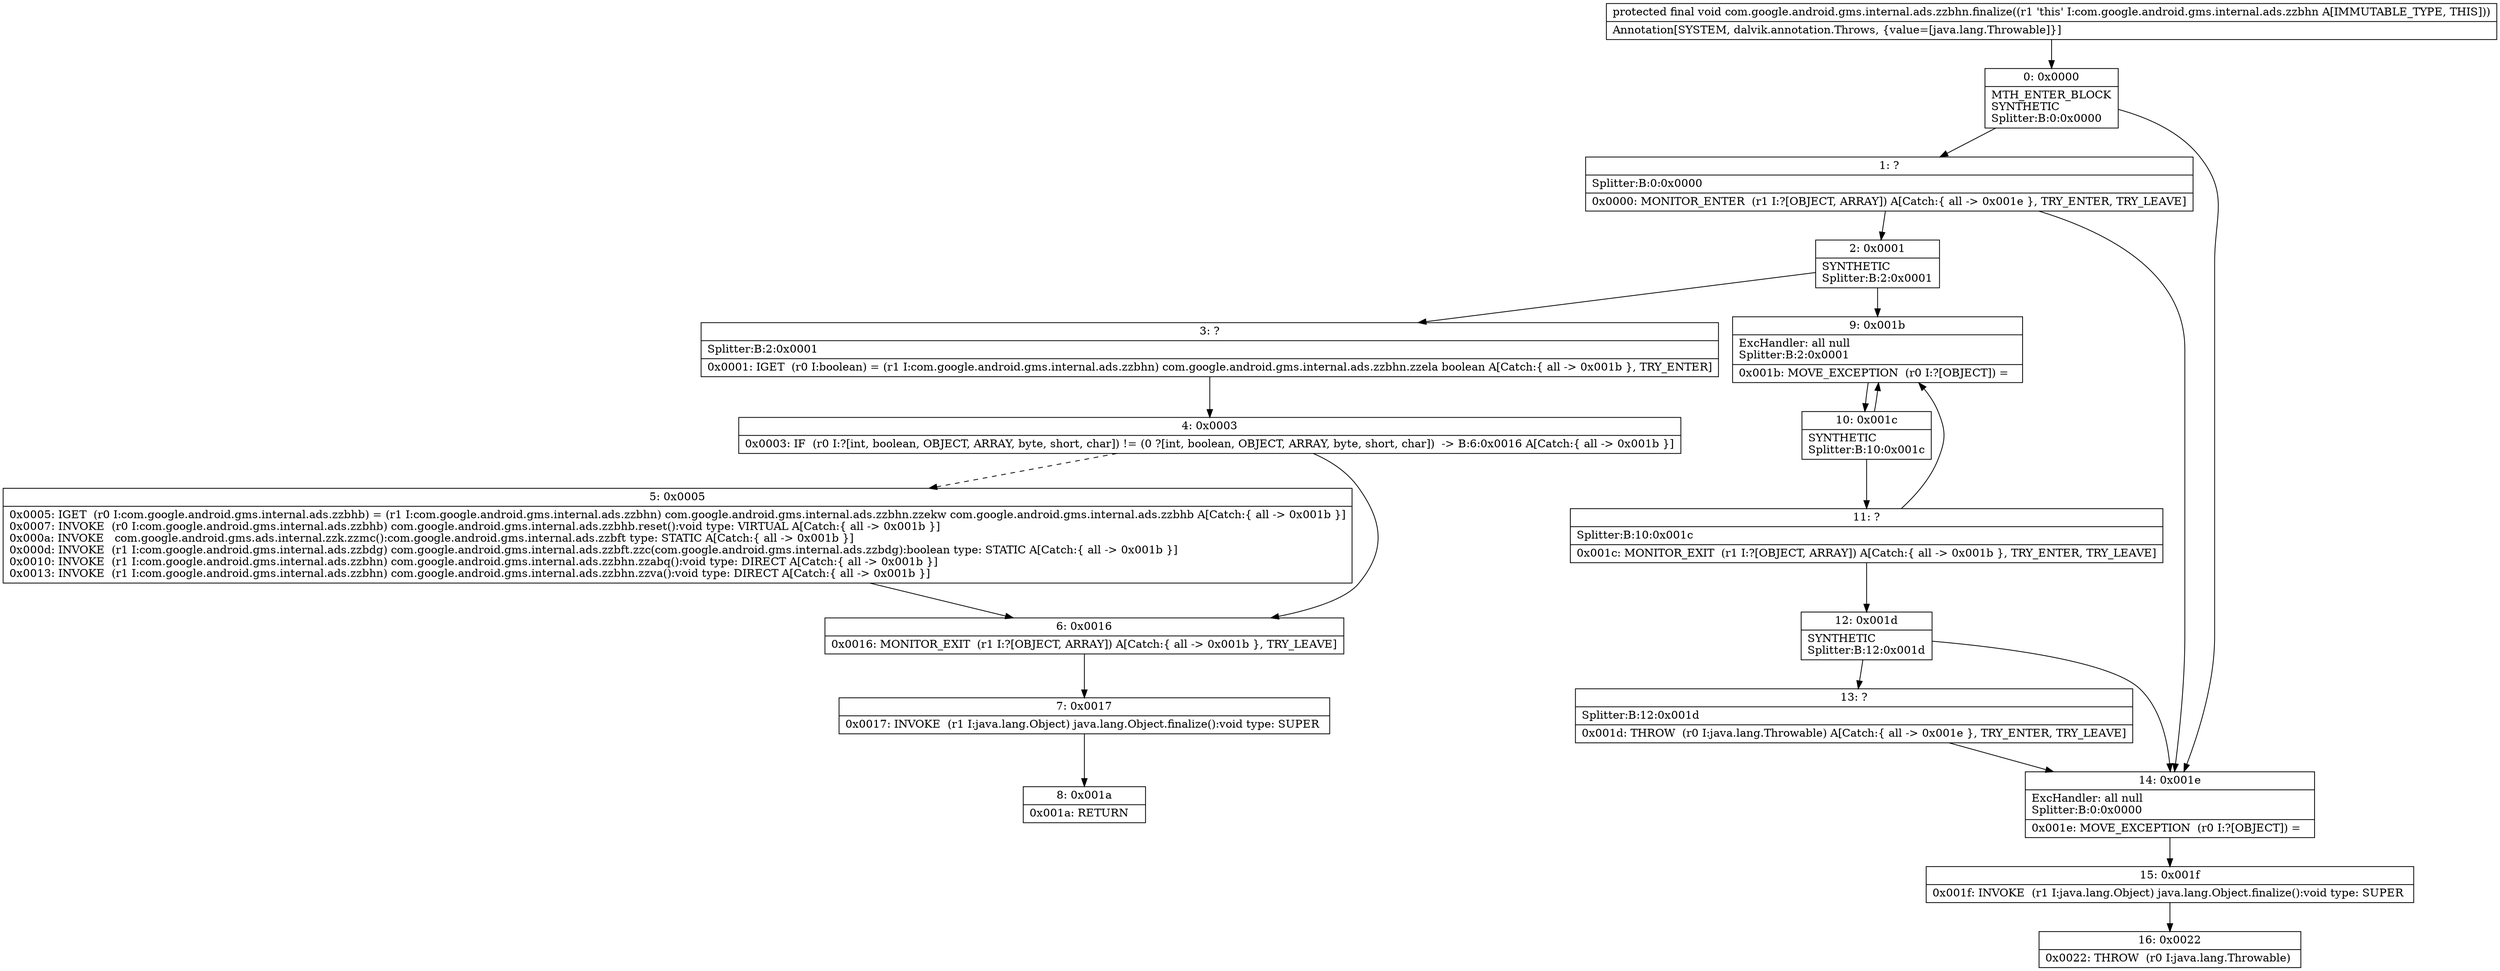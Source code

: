 digraph "CFG forcom.google.android.gms.internal.ads.zzbhn.finalize()V" {
Node_0 [shape=record,label="{0\:\ 0x0000|MTH_ENTER_BLOCK\lSYNTHETIC\lSplitter:B:0:0x0000\l}"];
Node_1 [shape=record,label="{1\:\ ?|Splitter:B:0:0x0000\l|0x0000: MONITOR_ENTER  (r1 I:?[OBJECT, ARRAY]) A[Catch:\{ all \-\> 0x001e \}, TRY_ENTER, TRY_LEAVE]\l}"];
Node_2 [shape=record,label="{2\:\ 0x0001|SYNTHETIC\lSplitter:B:2:0x0001\l}"];
Node_3 [shape=record,label="{3\:\ ?|Splitter:B:2:0x0001\l|0x0001: IGET  (r0 I:boolean) = (r1 I:com.google.android.gms.internal.ads.zzbhn) com.google.android.gms.internal.ads.zzbhn.zzela boolean A[Catch:\{ all \-\> 0x001b \}, TRY_ENTER]\l}"];
Node_4 [shape=record,label="{4\:\ 0x0003|0x0003: IF  (r0 I:?[int, boolean, OBJECT, ARRAY, byte, short, char]) != (0 ?[int, boolean, OBJECT, ARRAY, byte, short, char])  \-\> B:6:0x0016 A[Catch:\{ all \-\> 0x001b \}]\l}"];
Node_5 [shape=record,label="{5\:\ 0x0005|0x0005: IGET  (r0 I:com.google.android.gms.internal.ads.zzbhb) = (r1 I:com.google.android.gms.internal.ads.zzbhn) com.google.android.gms.internal.ads.zzbhn.zzekw com.google.android.gms.internal.ads.zzbhb A[Catch:\{ all \-\> 0x001b \}]\l0x0007: INVOKE  (r0 I:com.google.android.gms.internal.ads.zzbhb) com.google.android.gms.internal.ads.zzbhb.reset():void type: VIRTUAL A[Catch:\{ all \-\> 0x001b \}]\l0x000a: INVOKE   com.google.android.gms.ads.internal.zzk.zzmc():com.google.android.gms.internal.ads.zzbft type: STATIC A[Catch:\{ all \-\> 0x001b \}]\l0x000d: INVOKE  (r1 I:com.google.android.gms.internal.ads.zzbdg) com.google.android.gms.internal.ads.zzbft.zzc(com.google.android.gms.internal.ads.zzbdg):boolean type: STATIC A[Catch:\{ all \-\> 0x001b \}]\l0x0010: INVOKE  (r1 I:com.google.android.gms.internal.ads.zzbhn) com.google.android.gms.internal.ads.zzbhn.zzabq():void type: DIRECT A[Catch:\{ all \-\> 0x001b \}]\l0x0013: INVOKE  (r1 I:com.google.android.gms.internal.ads.zzbhn) com.google.android.gms.internal.ads.zzbhn.zzva():void type: DIRECT A[Catch:\{ all \-\> 0x001b \}]\l}"];
Node_6 [shape=record,label="{6\:\ 0x0016|0x0016: MONITOR_EXIT  (r1 I:?[OBJECT, ARRAY]) A[Catch:\{ all \-\> 0x001b \}, TRY_LEAVE]\l}"];
Node_7 [shape=record,label="{7\:\ 0x0017|0x0017: INVOKE  (r1 I:java.lang.Object) java.lang.Object.finalize():void type: SUPER \l}"];
Node_8 [shape=record,label="{8\:\ 0x001a|0x001a: RETURN   \l}"];
Node_9 [shape=record,label="{9\:\ 0x001b|ExcHandler: all null\lSplitter:B:2:0x0001\l|0x001b: MOVE_EXCEPTION  (r0 I:?[OBJECT]) =  \l}"];
Node_10 [shape=record,label="{10\:\ 0x001c|SYNTHETIC\lSplitter:B:10:0x001c\l}"];
Node_11 [shape=record,label="{11\:\ ?|Splitter:B:10:0x001c\l|0x001c: MONITOR_EXIT  (r1 I:?[OBJECT, ARRAY]) A[Catch:\{ all \-\> 0x001b \}, TRY_ENTER, TRY_LEAVE]\l}"];
Node_12 [shape=record,label="{12\:\ 0x001d|SYNTHETIC\lSplitter:B:12:0x001d\l}"];
Node_13 [shape=record,label="{13\:\ ?|Splitter:B:12:0x001d\l|0x001d: THROW  (r0 I:java.lang.Throwable) A[Catch:\{ all \-\> 0x001e \}, TRY_ENTER, TRY_LEAVE]\l}"];
Node_14 [shape=record,label="{14\:\ 0x001e|ExcHandler: all null\lSplitter:B:0:0x0000\l|0x001e: MOVE_EXCEPTION  (r0 I:?[OBJECT]) =  \l}"];
Node_15 [shape=record,label="{15\:\ 0x001f|0x001f: INVOKE  (r1 I:java.lang.Object) java.lang.Object.finalize():void type: SUPER \l}"];
Node_16 [shape=record,label="{16\:\ 0x0022|0x0022: THROW  (r0 I:java.lang.Throwable) \l}"];
MethodNode[shape=record,label="{protected final void com.google.android.gms.internal.ads.zzbhn.finalize((r1 'this' I:com.google.android.gms.internal.ads.zzbhn A[IMMUTABLE_TYPE, THIS]))  | Annotation[SYSTEM, dalvik.annotation.Throws, \{value=[java.lang.Throwable]\}]\l}"];
MethodNode -> Node_0;
Node_0 -> Node_1;
Node_0 -> Node_14;
Node_1 -> Node_2;
Node_1 -> Node_14;
Node_2 -> Node_3;
Node_2 -> Node_9;
Node_3 -> Node_4;
Node_4 -> Node_5[style=dashed];
Node_4 -> Node_6;
Node_5 -> Node_6;
Node_6 -> Node_7;
Node_7 -> Node_8;
Node_9 -> Node_10;
Node_10 -> Node_11;
Node_10 -> Node_9;
Node_11 -> Node_12;
Node_11 -> Node_9;
Node_12 -> Node_13;
Node_12 -> Node_14;
Node_13 -> Node_14;
Node_14 -> Node_15;
Node_15 -> Node_16;
}

